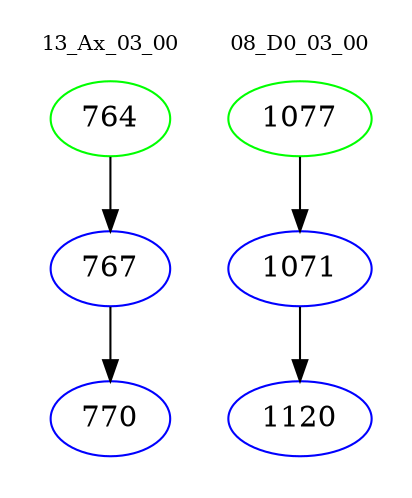 digraph{
subgraph cluster_0 {
color = white
label = "13_Ax_03_00";
fontsize=10;
T0_764 [label="764", color="green"]
T0_764 -> T0_767 [color="black"]
T0_767 [label="767", color="blue"]
T0_767 -> T0_770 [color="black"]
T0_770 [label="770", color="blue"]
}
subgraph cluster_1 {
color = white
label = "08_D0_03_00";
fontsize=10;
T1_1077 [label="1077", color="green"]
T1_1077 -> T1_1071 [color="black"]
T1_1071 [label="1071", color="blue"]
T1_1071 -> T1_1120 [color="black"]
T1_1120 [label="1120", color="blue"]
}
}
